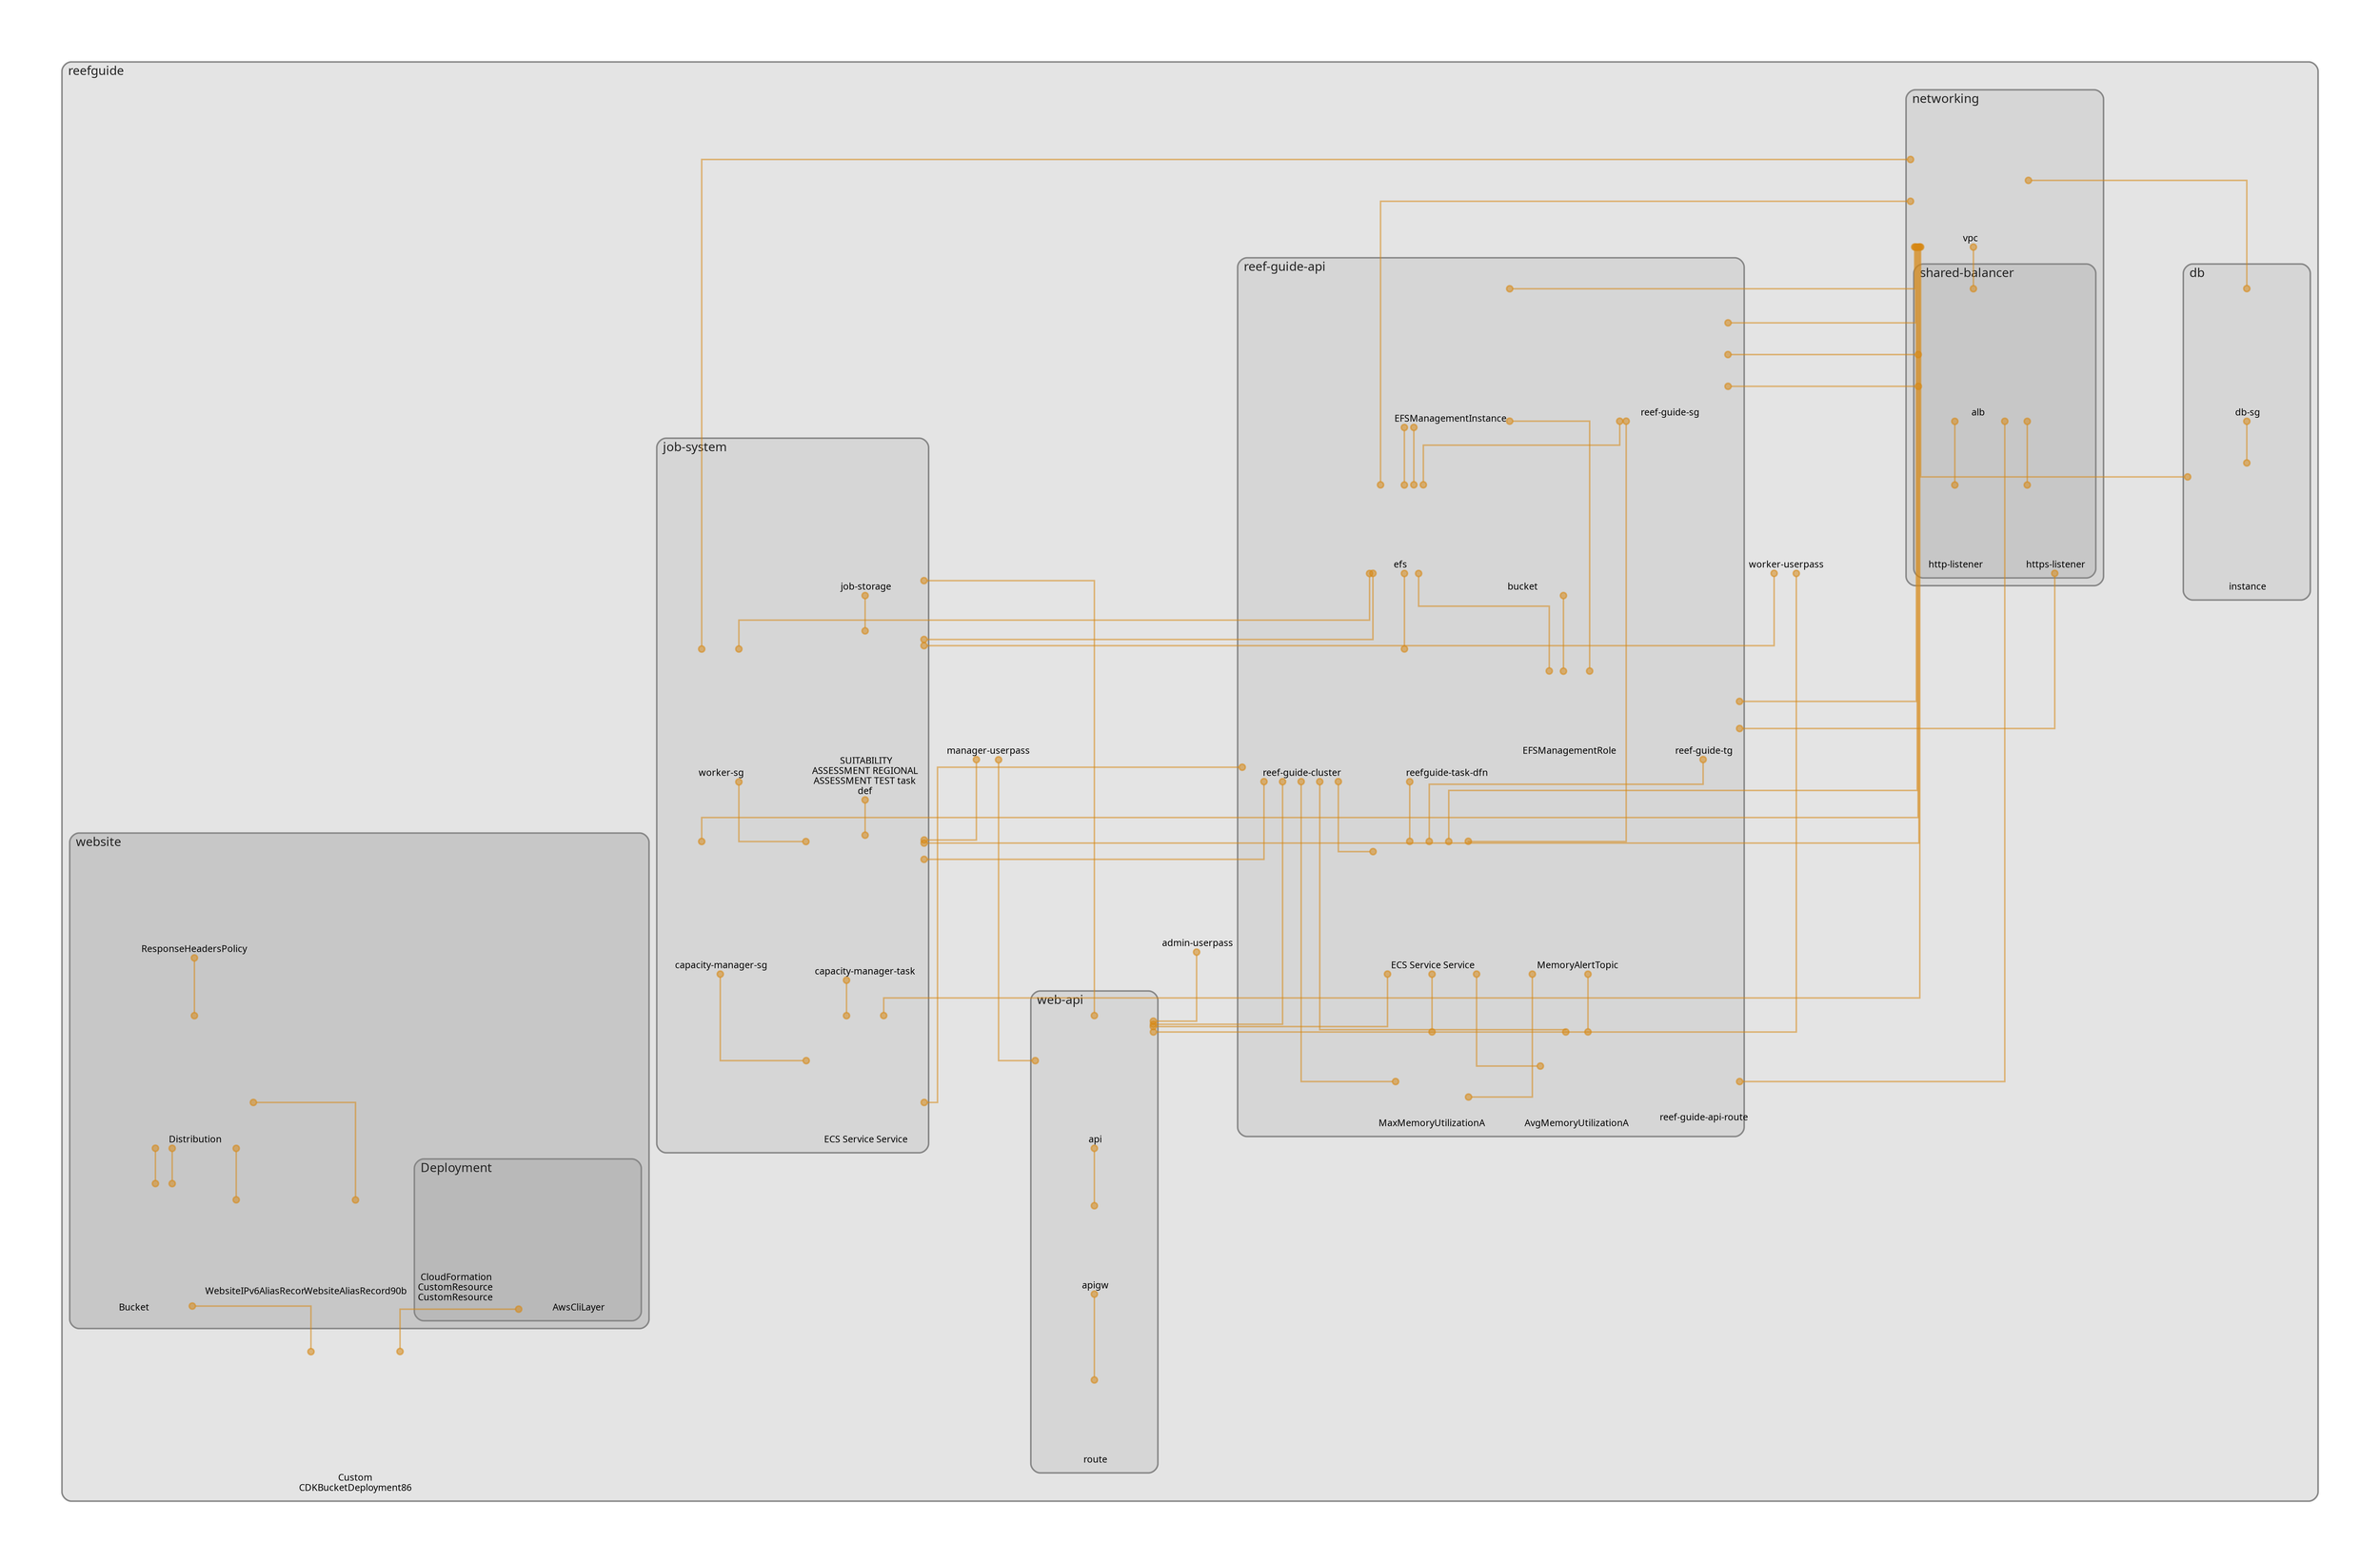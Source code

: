 digraph "Diagram" {
  splines = "ortho";
  pad = "1.0";
  nodesep = "0.60";
  ranksep = "0.75";
  fontname = "Sans-Serif";
  fontsize = "15";
  dpi = "200";
  rankdir = "BT";
  compound = "true";
  fontcolor = "#222222";
  edge [
    color = "#D5871488",
    penwidth = 2,
    arrowhead = "dot",
    arrowtail = "dot",
  ];
  node [
    shape = "box",
    style = "rounded",
    fixedsize = true,
    width = 1.7,
    height = 1.7,
    labelloc = "c",
    imagescale = true,
    fontname = "Sans-Serif",
    fontsize = 8,
    margin = 8,
  ];
  subgraph "reefguide" {
    subgraph "cluster-SubGraph.reefguide" {
      graph [
        label = "reefguide",
        labelloc = "b",
        labeljust = "l",
        margin = "10",
        fontsize = "16",
        penwidth = "2",
        pencolor = "#888888",
        style = "filled,rounded",
        fillcolor = "#e4e4e4",
      ];
      "reefguide/manager-userpass" [
        label = " manager-userpass",
        fontsize = 12,
        image = "/home/peter/repos/open-AIMS/reefguide-web-api/node_modules/cdk-dia/icons/aws/Service/Arch_Security-Identity-Compliance/64/Arch_AWS-Secrets-Manager_64@5x.png",
        imagescale = "true",
        imagepos = "tc",
        penwidth = "0",
        shape = "node",
        fixedsize = "true",
        labelloc = "b",
        width = 1.2,
        height = 1.466,
      ];
      "reefguide/admin-userpass" [
        label = " admin-userpass",
        fontsize = 12,
        image = "/home/peter/repos/open-AIMS/reefguide-web-api/node_modules/cdk-dia/icons/aws/Service/Arch_Security-Identity-Compliance/64/Arch_AWS-Secrets-Manager_64@5x.png",
        imagescale = "true",
        imagepos = "tc",
        penwidth = "0",
        shape = "node",
        fixedsize = "true",
        labelloc = "b",
        width = 1.2,
        height = 1.466,
      ];
      "reefguide/worker-userpass" [
        label = " worker-userpass",
        fontsize = 12,
        image = "/home/peter/repos/open-AIMS/reefguide-web-api/node_modules/cdk-dia/icons/aws/Service/Arch_Security-Identity-Compliance/64/Arch_AWS-Secrets-Manager_64@5x.png",
        imagescale = "true",
        imagepos = "tc",
        penwidth = "0",
        shape = "node",
        fixedsize = "true",
        labelloc = "b",
        width = 1.2,
        height = 1.466,
      ];
      "reefguide/Custom__CDKBucketDeployment8693BB64968944B69AAFB0CC9EB8756C" [
        label = " Custom \nCDKBucketDeployment86",
        fontsize = 12,
        image = "/home/peter/repos/open-AIMS/reefguide-web-api/node_modules/cdk-dia/icons/aws/Service/Arch_Compute/64/Arch_AWS-Lambda_64@5x.png",
        imagescale = "true",
        imagepos = "tc",
        penwidth = "0",
        shape = "node",
        fixedsize = "true",
        labelloc = "b",
        width = 2,
        height = 2.4819999999999998,
      ];
      subgraph "cluster-SubGraph.networking" {
        graph [
          label = "networking",
          labelloc = "b",
          labeljust = "l",
          margin = "10",
          fontsize = "16",
          penwidth = "2",
          pencolor = "#888888",
          style = "filled,rounded",
          fillcolor = "#d6d6d6",
        ];
        "reefguide/networking/vpc" [
          label = " vpc",
          fontsize = 12,
          image = "/home/peter/repos/open-AIMS/reefguide-web-api/node_modules/cdk-dia/icons/aws/Service/Arch_Networking-Content/64/Arch_Amazon-Virtual-Private-Cloud_64@5x.png",
          imagescale = "true",
          imagepos = "tc",
          penwidth = "0",
          shape = "node",
          fixedsize = "true",
          labelloc = "b",
          width = 2,
          height = 2.266,
        ];
        subgraph "cluster-SubGraph.shared-balancer" {
          graph [
            label = "shared-balancer",
            labelloc = "b",
            labeljust = "l",
            margin = "10",
            fontsize = "16",
            penwidth = "2",
            pencolor = "#888888",
            style = "filled,rounded",
            fillcolor = "#c7c7c7",
          ];
          "reefguide/networking/shared-balancer/alb" [
            label = " alb",
            fontsize = 12,
            image = "/home/peter/repos/open-AIMS/reefguide-web-api/node_modules/cdk-dia/icons/aws/Service/Arch_Networking-Content/64/Arch_Elastic-Load-Balancing_64@5x.png",
            imagescale = "true",
            imagepos = "tc",
            penwidth = "0",
            shape = "node",
            fixedsize = "true",
            labelloc = "b",
            width = 2,
            height = 2.266,
          ];
          "reefguide/networking/shared-balancer/https-listener" [
            label = " https-listener",
            fontsize = 12,
            image = "/home/peter/repos/open-AIMS/reefguide-web-api/node_modules/cdk-dia/icons/aws/Resource/Res_Networking-and-Content-Delivery/Res_48_Dark/Res_Elastic-Load-Balancing_Application-Load-Balancer_48_Dark_gen.png",
            imagescale = "true",
            imagepos = "tc",
            penwidth = "0",
            shape = "node",
            fixedsize = "true",
            labelloc = "b",
            width = 1.2,
            height = 1.466,
          ];
          "reefguide/networking/shared-balancer/http-listener" [
            label = " http-listener",
            fontsize = 12,
            image = "/home/peter/repos/open-AIMS/reefguide-web-api/node_modules/cdk-dia/icons/aws/Resource/Res_Networking-and-Content-Delivery/Res_48_Dark/Res_Elastic-Load-Balancing_Application-Load-Balancer_48_Dark_gen.png",
            imagescale = "true",
            imagepos = "tc",
            penwidth = "0",
            shape = "node",
            fixedsize = "true",
            labelloc = "b",
            width = 1.2,
            height = 1.466,
          ];
        }
      }
      subgraph "cluster-SubGraph.db" {
        graph [
          label = "db",
          labelloc = "b",
          labeljust = "l",
          margin = "10",
          fontsize = "16",
          penwidth = "2",
          pencolor = "#888888",
          style = "filled,rounded",
          fillcolor = "#d6d6d6",
        ];
        "reefguide/db/db-sg" [
          label = " db-sg",
          fontsize = 12,
          image = "/home/peter/repos/open-AIMS/reefguide-web-api/node_modules/cdk-dia/icons/aws/security_group.png",
          imagescale = "true",
          imagepos = "tc",
          penwidth = "0",
          shape = "node",
          fixedsize = "true",
          labelloc = "b",
          width = 2,
          height = 2.266,
        ];
        "reefguide/db/instance" [
          label = " instance",
          fontsize = 12,
          image = "/home/peter/repos/open-AIMS/reefguide-web-api/node_modules/cdk-dia/icons/aws/Resource/Res_Compute/Res_48_Dark/Res_Amazon-EC2_Instance_48_Dark_gen.png",
          imagescale = "true",
          imagepos = "tc",
          penwidth = "0",
          shape = "node",
          fixedsize = "true",
          labelloc = "b",
          width = 2,
          height = 2.266,
        ];
      }
      subgraph "cluster-SubGraph.reef-guide-api" {
        graph [
          label = "reef-guide-api",
          labelloc = "b",
          labeljust = "l",
          margin = "10",
          fontsize = "16",
          penwidth = "2",
          pencolor = "#888888",
          style = "filled,rounded",
          fillcolor = "#d6d6d6",
        ];
        "reefguide/reef-guide-api/bucket" [
          label = " bucket",
          fontsize = 12,
          image = "/home/peter/repos/open-AIMS/reefguide-web-api/node_modules/cdk-dia/icons/aws/Service/Arch_Storage/64/Arch_Amazon-S3-Standard_64@5x.png",
          imagescale = "true",
          imagepos = "tc",
          penwidth = "0",
          shape = "node",
          fixedsize = "true",
          labelloc = "b",
          width = 2,
          height = 2.266,
        ];
        "reefguide/reef-guide-api/efs" [
          label = " efs",
          fontsize = 12,
          image = "/home/peter/repos/open-AIMS/reefguide-web-api/node_modules/cdk-dia/icons/aws/Service/Arch_Storage/64/Arch_Amazon-Elastic-File-System_64@5x.png",
          imagescale = "true",
          imagepos = "tc",
          penwidth = "0",
          shape = "node",
          fixedsize = "true",
          labelloc = "b",
          width = 1.2,
          height = 1.466,
        ];
        "reefguide/reef-guide-api/reefguide-task-dfn" [
          label = " reefguide-task-dfn",
          fontsize = 12,
          image = "/home/peter/repos/open-AIMS/reefguide-web-api/node_modules/cdk-dia/icons/aws/Resource/Res_Containers/Res_48_Dark/Res_Amazon-Elastic-Container-Service_Task_48_Dark_gen.png",
          imagescale = "true",
          imagepos = "tc",
          penwidth = "0",
          shape = "node",
          fixedsize = "true",
          labelloc = "b",
          width = 2,
          height = 2.266,
        ];
        "reefguide/reef-guide-api/reef-guide-cluster" [
          label = " reef-guide-cluster",
          fontsize = 12,
          image = "/home/peter/repos/open-AIMS/reefguide-web-api/node_modules/cdk-dia/icons/aws/Service/Arch_Compute/64/Arch_Amazon-Elastic-Container-Service_64@5x.png",
          imagescale = "true",
          imagepos = "tc",
          penwidth = "0",
          shape = "node",
          fixedsize = "true",
          labelloc = "b",
          width = 2,
          height = 2.266,
        ];
        "reefguide/reef-guide-api/reef-guide-sg" [
          label = " reef-guide-sg",
          fontsize = 12,
          image = "/home/peter/repos/open-AIMS/reefguide-web-api/node_modules/cdk-dia/icons/aws/security_group.png",
          imagescale = "true",
          imagepos = "tc",
          penwidth = "0",
          shape = "node",
          fixedsize = "true",
          labelloc = "b",
          width = 2,
          height = 2.266,
        ];
        "reefguide/reef-guide-api/MemoryAlertTopic" [
          label = " MemoryAlertTopic",
          fontsize = 12,
          image = "/home/peter/repos/open-AIMS/reefguide-web-api/node_modules/cdk-dia/icons/aws/Service/Arch_App-Integration/Arch_64/Arch_AWS-Simple-Notification-Service_64@5x.png",
          imagescale = "true",
          imagepos = "tc",
          penwidth = "0",
          shape = "node",
          fixedsize = "true",
          labelloc = "b",
          width = 2,
          height = 2.266,
        ];
        "reefguide/reef-guide-api/AvgMemoryUtilizationAlarm" [
          label = "\nAvgMemoryUtilizationA",
          fontsize = 12,
          image = "/home/peter/repos/open-AIMS/reefguide-web-api/node_modules/cdk-dia/icons/aws/Service/Arch_Management-Governance/64/Arch_Amazon-CloudWatch_64@5x.png",
          imagescale = "true",
          imagepos = "tc",
          penwidth = "0",
          shape = "node",
          fixedsize = "true",
          labelloc = "b",
          width = 1.2,
          height = 1.682,
        ];
        "reefguide/reef-guide-api/MaxMemoryUtilizationAlarm" [
          label = "\nMaxMemoryUtilizationA",
          fontsize = 12,
          image = "/home/peter/repos/open-AIMS/reefguide-web-api/node_modules/cdk-dia/icons/aws/Service/Arch_Management-Governance/64/Arch_Amazon-CloudWatch_64@5x.png",
          imagescale = "true",
          imagepos = "tc",
          penwidth = "0",
          shape = "node",
          fixedsize = "true",
          labelloc = "b",
          width = 1.2,
          height = 1.682,
        ];
        "reefguide/reef-guide-api/reef-guide-tg" [
          label = " reef-guide-tg",
          fontsize = 12,
          image = "/home/peter/repos/open-AIMS/reefguide-web-api/node_modules/cdk-dia/icons/aws/Resource/Res_Networking-and-Content-Delivery/Res_48_Dark/Res_Elastic-Load-Balancing_Application-Load-Balancer_48_Dark_gen.png",
          imagescale = "true",
          imagepos = "tc",
          penwidth = "0",
          shape = "node",
          fixedsize = "true",
          labelloc = "b",
          width = 1.2,
          height = 1.466,
        ];
        "reefguide/reef-guide-api/reef-guide-api-route" [
          label = " reef-guide-api-route",
          fontsize = 12,
          image = "/home/peter/repos/open-AIMS/reefguide-web-api/node_modules/cdk-dia/icons/aws/Resource/Res_Networking-and-Content-Delivery/Res_48_Dark/Res_Amazon-Route-53-Hosted-Zone_48_Dark_gen.png",
          imagescale = "true",
          imagepos = "tc",
          penwidth = "0",
          shape = "node",
          fixedsize = "true",
          labelloc = "b",
          width = 1.2,
          height = 1.466,
        ];
        "reefguide/reef-guide-api/EFSManagementRole" [
          label = " EFSManagementRole",
          fontsize = 12,
          image = "/home/peter/repos/open-AIMS/reefguide-web-api/node_modules/cdk-dia/icons/aws/Service/Arch_Security-Identity-Compliance/64/Arch_AWS-Identity-and-Access-Management_64@5x.png",
          imagescale = "true",
          imagepos = "tc",
          penwidth = "0",
          shape = "node",
          fixedsize = "true",
          labelloc = "b",
          width = 1.2,
          height = 1.466,
        ];
        "reefguide/reef-guide-api/EFSManagementInstance" [
          label = "\nEFSManagementInstance",
          fontsize = 12,
          image = "/home/peter/repos/open-AIMS/reefguide-web-api/node_modules/cdk-dia/icons/aws/Resource/Res_Compute/Res_48_Dark/Res_Amazon-EC2_T3-Instance_48_Dark.png",
          imagescale = "true",
          imagepos = "tc",
          penwidth = "0",
          shape = "node",
          fixedsize = "true",
          labelloc = "b",
          width = 2,
          height = 2.4819999999999998,
        ];
        "reefguide/reef-guide-api/reefguide-service/Service" [
          label = " ECS Service Service",
          fontsize = 12,
          image = "/home/peter/repos/open-AIMS/reefguide-web-api/node_modules/cdk-dia/icons/aws/Resource/Res_Containers/Res_48_Dark/Res_Amazon-Elastic-Container-Service_Service_48_Dark_gen.png",
          imagescale = "true",
          imagepos = "tc",
          penwidth = "0",
          shape = "node",
          fixedsize = "true",
          labelloc = "b",
          width = 2,
          height = 2.266,
        ];
      }
      subgraph "cluster-SubGraph.web-api" {
        graph [
          label = "web-api",
          labelloc = "b",
          labeljust = "l",
          margin = "10",
          fontsize = "16",
          penwidth = "2",
          pencolor = "#888888",
          style = "filled,rounded",
          fillcolor = "#d6d6d6",
        ];
        "reefguide/web-api/api" [
          label = " api",
          fontsize = 12,
          image = "/home/peter/repos/open-AIMS/reefguide-web-api/node_modules/cdk-dia/icons/aws/Service/Arch_Compute/64/Arch_AWS-Lambda_64@5x.png",
          imagescale = "true",
          imagepos = "tc",
          penwidth = "0",
          shape = "node",
          fixedsize = "true",
          labelloc = "b",
          width = 2,
          height = 2.266,
        ];
        "reefguide/web-api/apigw" [
          label = " apigw",
          fontsize = 12,
          image = "/home/peter/repos/open-AIMS/reefguide-web-api/node_modules/cdk-dia/icons/aws/Service/Arch_Networking-Content/64/Arch_Amazon-API-Gateway_64@5x.png",
          imagescale = "true",
          imagepos = "tc",
          penwidth = "0",
          shape = "node",
          fixedsize = "true",
          labelloc = "b",
          width = 1.2,
          height = 1.466,
        ];
        "reefguide/web-api/route" [
          label = " route",
          fontsize = 12,
          image = "/home/peter/repos/open-AIMS/reefguide-web-api/node_modules/cdk-dia/icons/aws/Resource/Res_Networking-and-Content-Delivery/Res_48_Dark/Res_Amazon-Route-53-Hosted-Zone_48_Dark_gen.png",
          imagescale = "true",
          imagepos = "tc",
          penwidth = "0",
          shape = "node",
          fixedsize = "true",
          labelloc = "b",
          width = 1.2,
          height = 1.466,
        ];
      }
      subgraph "cluster-SubGraph.job-system" {
        graph [
          label = "job-system",
          labelloc = "b",
          labeljust = "l",
          margin = "10",
          fontsize = "16",
          penwidth = "2",
          pencolor = "#888888",
          style = "filled,rounded",
          fillcolor = "#d6d6d6",
        ];
        "reefguide/job-system/job-storage" [
          label = " job-storage",
          fontsize = 12,
          image = "/home/peter/repos/open-AIMS/reefguide-web-api/node_modules/cdk-dia/icons/aws/Service/Arch_Storage/64/Arch_Amazon-S3-Standard_64@5x.png",
          imagescale = "true",
          imagepos = "tc",
          penwidth = "0",
          shape = "node",
          fixedsize = "true",
          labelloc = "b",
          width = 2,
          height = 2.266,
        ];
        "reefguide/job-system/worker-sg" [
          label = " worker-sg",
          fontsize = 12,
          image = "/home/peter/repos/open-AIMS/reefguide-web-api/node_modules/cdk-dia/icons/aws/security_group.png",
          imagescale = "true",
          imagepos = "tc",
          penwidth = "0",
          shape = "node",
          fixedsize = "true",
          labelloc = "b",
          width = 2,
          height = 2.266,
        ];
        "reefguide/job-system/SUITABILITY_ASSESSMENT-REGIONAL_ASSESSMENT-TEST-task-def" [
          label = " SUITABILITY\nASSESSMENT REGIONAL\nASSESSMENT TEST task\ndef",
          fontsize = 12,
          image = "/home/peter/repos/open-AIMS/reefguide-web-api/node_modules/cdk-dia/icons/aws/Resource/Res_Containers/Res_48_Dark/Res_Amazon-Elastic-Container-Service_Task_48_Dark_gen.png",
          imagescale = "true",
          imagepos = "tc",
          penwidth = "0",
          shape = "node",
          fixedsize = "true",
          labelloc = "b",
          width = 2,
          height = 2.9139999999999997,
        ];
        "reefguide/job-system/capacity-manager-task" [
          label = "\ncapacity-manager-task",
          fontsize = 12,
          image = "/home/peter/repos/open-AIMS/reefguide-web-api/node_modules/cdk-dia/icons/aws/Resource/Res_Containers/Res_48_Dark/Res_Amazon-Elastic-Container-Service_Task_48_Dark_gen.png",
          imagescale = "true",
          imagepos = "tc",
          penwidth = "0",
          shape = "node",
          fixedsize = "true",
          labelloc = "b",
          width = 2,
          height = 2.4819999999999998,
        ];
        "reefguide/job-system/capacity-manager-sg" [
          label = " capacity-manager-sg",
          fontsize = 12,
          image = "/home/peter/repos/open-AIMS/reefguide-web-api/node_modules/cdk-dia/icons/aws/security_group.png",
          imagescale = "true",
          imagepos = "tc",
          penwidth = "0",
          shape = "node",
          fixedsize = "true",
          labelloc = "b",
          width = 2,
          height = 2.266,
        ];
        "reefguide/job-system/capacity-manager/Service" [
          label = " ECS Service Service",
          fontsize = 12,
          image = "/home/peter/repos/open-AIMS/reefguide-web-api/node_modules/cdk-dia/icons/aws/Resource/Res_Containers/Res_48_Dark/Res_Amazon-Elastic-Container-Service_Service_48_Dark_gen.png",
          imagescale = "true",
          imagepos = "tc",
          penwidth = "0",
          shape = "node",
          fixedsize = "true",
          labelloc = "b",
          width = 2,
          height = 2.266,
        ];
      }
      subgraph "cluster-SubGraph.website" {
        graph [
          label = "website",
          labelloc = "b",
          labeljust = "l",
          margin = "10",
          fontsize = "16",
          penwidth = "2",
          pencolor = "#888888",
          style = "filled,rounded",
          fillcolor = "#c7c7c7",
        ];
        "reefguide/frontend/website/Bucket" [
          label = " Bucket",
          fontsize = 12,
          image = "/home/peter/repos/open-AIMS/reefguide-web-api/node_modules/cdk-dia/icons/aws/Service/Arch_Storage/64/Arch_Amazon-S3-Standard_64@5x.png",
          imagescale = "true",
          imagepos = "tc",
          penwidth = "0",
          shape = "node",
          fixedsize = "true",
          labelloc = "b",
          width = 2,
          height = 2.266,
        ];
        "reefguide/frontend/website/ResponseHeadersPolicy" [
          label = "\nResponseHeadersPolicy",
          fontsize = 12,
          image = "/home/peter/repos/open-AIMS/reefguide-web-api/node_modules/cdk-dia/icons/aws/Service/Arch_Networking-Content/64/Arch_Amazon-CloudFront_64@5x.png",
          imagescale = "true",
          imagepos = "tc",
          penwidth = "0",
          shape = "node",
          fixedsize = "true",
          labelloc = "b",
          width = 1.2,
          height = 1.682,
        ];
        "reefguide/frontend/website/Distribution" [
          label = " Distribution",
          fontsize = 12,
          image = "/home/peter/repos/open-AIMS/reefguide-web-api/node_modules/cdk-dia/icons/aws/Service/Arch_Networking-Content/64/Arch_Amazon-CloudFront_64@5x.png",
          imagescale = "true",
          imagepos = "tc",
          penwidth = "0",
          shape = "node",
          fixedsize = "true",
          labelloc = "b",
          width = 2,
          height = 2.266,
        ];
        "reefguide/frontend/website/WebsiteAliasRecord90b05b" [
          label = "\nWebsiteAliasRecord90b",
          fontsize = 12,
          image = "/home/peter/repos/open-AIMS/reefguide-web-api/node_modules/cdk-dia/icons/aws/Resource/Res_Networking-and-Content-Delivery/Res_48_Dark/Res_Amazon-Route-53-Hosted-Zone_48_Dark_gen.png",
          imagescale = "true",
          imagepos = "tc",
          penwidth = "0",
          shape = "node",
          fixedsize = "true",
          labelloc = "b",
          width = 1.2,
          height = 1.682,
        ];
        "reefguide/frontend/website/WebsiteIPv6AliasRecord90b05b" [
          label = "\nWebsiteIPv6AliasRecor",
          fontsize = 12,
          image = "/home/peter/repos/open-AIMS/reefguide-web-api/node_modules/cdk-dia/icons/aws/Resource/Res_Networking-and-Content-Delivery/Res_48_Dark/Res_Amazon-Route-53-Hosted-Zone_48_Dark_gen.png",
          imagescale = "true",
          imagepos = "tc",
          penwidth = "0",
          shape = "node",
          fixedsize = "true",
          labelloc = "b",
          width = 1.2,
          height = 1.682,
        ];
        subgraph "cluster-SubGraph.Deployment" {
          graph [
            label = "Deployment",
            labelloc = "b",
            labeljust = "l",
            margin = "10",
            fontsize = "16",
            penwidth = "2",
            pencolor = "#888888",
            style = "filled,rounded",
            fillcolor = "#b9b9b9",
          ];
          "reefguide/frontend/website/Deployment/AwsCliLayer" [
            label = " AwsCliLayer",
            fontsize = 12,
            image = "/home/peter/repos/open-AIMS/reefguide-web-api/node_modules/cdk-dia/icons/aws/Service/Arch_Compute/64/Arch_AWS-Lambda_64@5x.png",
            imagescale = "true",
            imagepos = "tc",
            penwidth = "0",
            shape = "node",
            fixedsize = "true",
            labelloc = "b",
            width = 2,
            height = 2.266,
          ];
          "reefguide/frontend/website/Deployment/CustomResource" [
            label = " CloudFormation\nCustomResource\nCustomResource",
            fontsize = 12,
            image = "/home/peter/repos/open-AIMS/reefguide-web-api/node_modules/cdk-dia/icons/aws/Service/Arch_Management-Governance/64/Arch_AWS-CloudFormation_64@5x.png",
            imagescale = "true",
            imagepos = "tc",
            penwidth = "0",
            shape = "node",
            fixedsize = "true",
            labelloc = "b",
            width = 1.2,
            height = 1.898,
          ];
        }
      }
    }
  }
  "reefguide/networking/shared-balancer/alb" -> "reefguide/networking/vpc" [
    dir = "both",
  ];
  "reefguide/networking/shared-balancer/alb" -> "reefguide/reef-guide-api/reef-guide-sg" [
    dir = "both",
  ];
  "reefguide/networking/shared-balancer/https-listener" -> "reefguide/networking/shared-balancer/alb" [
    dir = "both",
  ];
  "reefguide/networking/shared-balancer/https-listener" -> "reefguide/reef-guide-api/reef-guide-tg" [
    dir = "both",
  ];
  "reefguide/networking/shared-balancer/http-listener" -> "reefguide/networking/shared-balancer/alb" [
    dir = "both",
  ];
  "reefguide/db/db-sg" -> "reefguide/networking/vpc" [
    dir = "both",
  ];
  "reefguide/db/instance" -> "reefguide/networking/vpc" [
    dir = "both",
  ];
  "reefguide/db/instance" -> "reefguide/db/db-sg" [
    dir = "both",
  ];
  "reefguide/reef-guide-api/efs" -> "reefguide/networking/vpc" [
    dir = "both",
  ];
  "reefguide/reef-guide-api/efs" -> "reefguide/reef-guide-api/reef-guide-sg" [
    dir = "both",
  ];
  "reefguide/reef-guide-api/efs" -> "reefguide/reef-guide-api/EFSManagementInstance" [
    dir = "both",
  ];
  "reefguide/reef-guide-api/efs" -> "reefguide/job-system/worker-sg" [
    dir = "both",
  ];
  "reefguide/reef-guide-api/reefguide-task-dfn" -> "reefguide/reef-guide-api/efs" [
    dir = "both",
  ];
  "reefguide/reef-guide-api/reef-guide-sg" -> "reefguide/networking/vpc" [
    dir = "both",
  ];
  "reefguide/reef-guide-api/reef-guide-sg" -> "reefguide/networking/shared-balancer/alb" [
    dir = "both",
  ];
  "reefguide/reef-guide-api/AvgMemoryUtilizationAlarm" -> "reefguide/reef-guide-api/reefguide-service/Service" [
    dir = "both",
  ];
  "reefguide/reef-guide-api/AvgMemoryUtilizationAlarm" -> "reefguide/reef-guide-api/reef-guide-cluster" [
    dir = "both",
  ];
  "reefguide/reef-guide-api/AvgMemoryUtilizationAlarm" -> "reefguide/reef-guide-api/MemoryAlertTopic" [
    dir = "both",
  ];
  "reefguide/reef-guide-api/MaxMemoryUtilizationAlarm" -> "reefguide/reef-guide-api/reefguide-service/Service" [
    dir = "both",
  ];
  "reefguide/reef-guide-api/MaxMemoryUtilizationAlarm" -> "reefguide/reef-guide-api/reef-guide-cluster" [
    dir = "both",
  ];
  "reefguide/reef-guide-api/MaxMemoryUtilizationAlarm" -> "reefguide/reef-guide-api/MemoryAlertTopic" [
    dir = "both",
  ];
  "reefguide/reef-guide-api/reef-guide-tg" -> "reefguide/networking/vpc" [
    dir = "both",
  ];
  "reefguide/reef-guide-api/reef-guide-api-route" -> "reefguide/networking/shared-balancer/alb" [
    dir = "both",
  ];
  "reefguide/reef-guide-api/EFSManagementRole" -> "reefguide/reef-guide-api/bucket" [
    dir = "both",
  ];
  "reefguide/reef-guide-api/EFSManagementRole" -> "reefguide/reef-guide-api/efs" [
    dir = "both",
  ];
  "reefguide/reef-guide-api/EFSManagementInstance" -> "reefguide/networking/vpc" [
    dir = "both",
  ];
  "reefguide/reef-guide-api/EFSManagementInstance" -> "reefguide/reef-guide-api/EFSManagementRole" [
    dir = "both",
  ];
  "reefguide/reef-guide-api/EFSManagementInstance" -> "reefguide/reef-guide-api/efs" [
    dir = "both",
  ];
  "reefguide/reef-guide-api/reefguide-service/Service" -> "reefguide/networking/vpc" [
    dir = "both",
  ];
  "reefguide/reef-guide-api/reefguide-service/Service" -> "reefguide/reef-guide-api/reefguide-task-dfn" [
    dir = "both",
  ];
  "reefguide/reef-guide-api/reefguide-service/Service" -> "reefguide/reef-guide-api/reef-guide-cluster" [
    dir = "both",
  ];
  "reefguide/reef-guide-api/reefguide-service/Service" -> "reefguide/reef-guide-api/reef-guide-sg" [
    dir = "both",
  ];
  "reefguide/reef-guide-api/reefguide-service/Service" -> "reefguide/reef-guide-api/reef-guide-tg" [
    dir = "both",
  ];
  "reefguide/web-api/api" -> "reefguide/reef-guide-api/reefguide-service/Service" [
    dir = "both",
  ];
  "reefguide/web-api/api" -> "reefguide/manager-userpass" [
    dir = "both",
  ];
  "reefguide/web-api/api" -> "reefguide/admin-userpass" [
    dir = "both",
  ];
  "reefguide/web-api/api" -> "reefguide/worker-userpass" [
    dir = "both",
  ];
  "reefguide/web-api/api" -> "reefguide/reef-guide-api/reef-guide-cluster" [
    dir = "both",
  ];
  "reefguide/web-api/api" -> "reefguide/job-system/job-storage" [
    dir = "both",
  ];
  "reefguide/web-api/apigw" -> "reefguide/web-api/api" [
    dir = "both",
  ];
  "reefguide/web-api/route" -> "reefguide/web-api/apigw" [
    dir = "both",
  ];
  "reefguide/Custom__CDKBucketDeployment8693BB64968944B69AAFB0CC9EB8756C" -> "reefguide/frontend/website/Bucket" [
    dir = "both",
  ];
  "reefguide/Custom__CDKBucketDeployment8693BB64968944B69AAFB0CC9EB8756C" -> "reefguide/frontend/website/Deployment/AwsCliLayer" [
    dir = "both",
  ];
  "reefguide/job-system/worker-sg" -> "reefguide/networking/vpc" [
    dir = "both",
  ];
  "reefguide/job-system/SUITABILITY_ASSESSMENT-REGIONAL_ASSESSMENT-TEST-task-def" -> "reefguide/reef-guide-api/efs" [
    dir = "both",
  ];
  "reefguide/job-system/SUITABILITY_ASSESSMENT-REGIONAL_ASSESSMENT-TEST-task-def" -> "reefguide/job-system/job-storage" [
    dir = "both",
  ];
  "reefguide/job-system/SUITABILITY_ASSESSMENT-REGIONAL_ASSESSMENT-TEST-task-def" -> "reefguide/worker-userpass" [
    dir = "both",
  ];
  "reefguide/job-system/capacity-manager-task" -> "reefguide/job-system/SUITABILITY_ASSESSMENT-REGIONAL_ASSESSMENT-TEST-task-def" [
    dir = "both",
  ];
  "reefguide/job-system/capacity-manager-task" -> "reefguide/manager-userpass" [
    dir = "both",
  ];
  "reefguide/job-system/capacity-manager-task" -> "reefguide/networking/vpc" [
    dir = "both",
  ];
  "reefguide/job-system/capacity-manager-task" -> "reefguide/reef-guide-api/reef-guide-cluster" [
    dir = "both",
  ];
  "reefguide/job-system/capacity-manager-task" -> "reefguide/job-system/worker-sg" [
    dir = "both",
  ];
  "reefguide/job-system/capacity-manager-sg" -> "reefguide/networking/vpc" [
    dir = "both",
  ];
  "reefguide/job-system/capacity-manager/Service" -> "reefguide/networking/vpc" [
    dir = "both",
  ];
  "reefguide/job-system/capacity-manager/Service" -> "reefguide/reef-guide-api/reef-guide-cluster" [
    dir = "both",
  ];
  "reefguide/job-system/capacity-manager/Service" -> "reefguide/job-system/capacity-manager-task" [
    dir = "both",
  ];
  "reefguide/job-system/capacity-manager/Service" -> "reefguide/job-system/capacity-manager-sg" [
    dir = "both",
  ];
  "reefguide/frontend/website/Bucket" -> "reefguide/frontend/website/Distribution" [
    dir = "both",
  ];
  "reefguide/frontend/website/Distribution" -> "reefguide/frontend/website/Bucket" [
    dir = "both",
  ];
  "reefguide/frontend/website/Distribution" -> "reefguide/frontend/website/ResponseHeadersPolicy" [
    dir = "both",
  ];
  "reefguide/frontend/website/WebsiteAliasRecord90b05b" -> "reefguide/frontend/website/Distribution" [
    dir = "both",
  ];
  "reefguide/frontend/website/WebsiteIPv6AliasRecord90b05b" -> "reefguide/frontend/website/Distribution" [
    dir = "both",
  ];
}